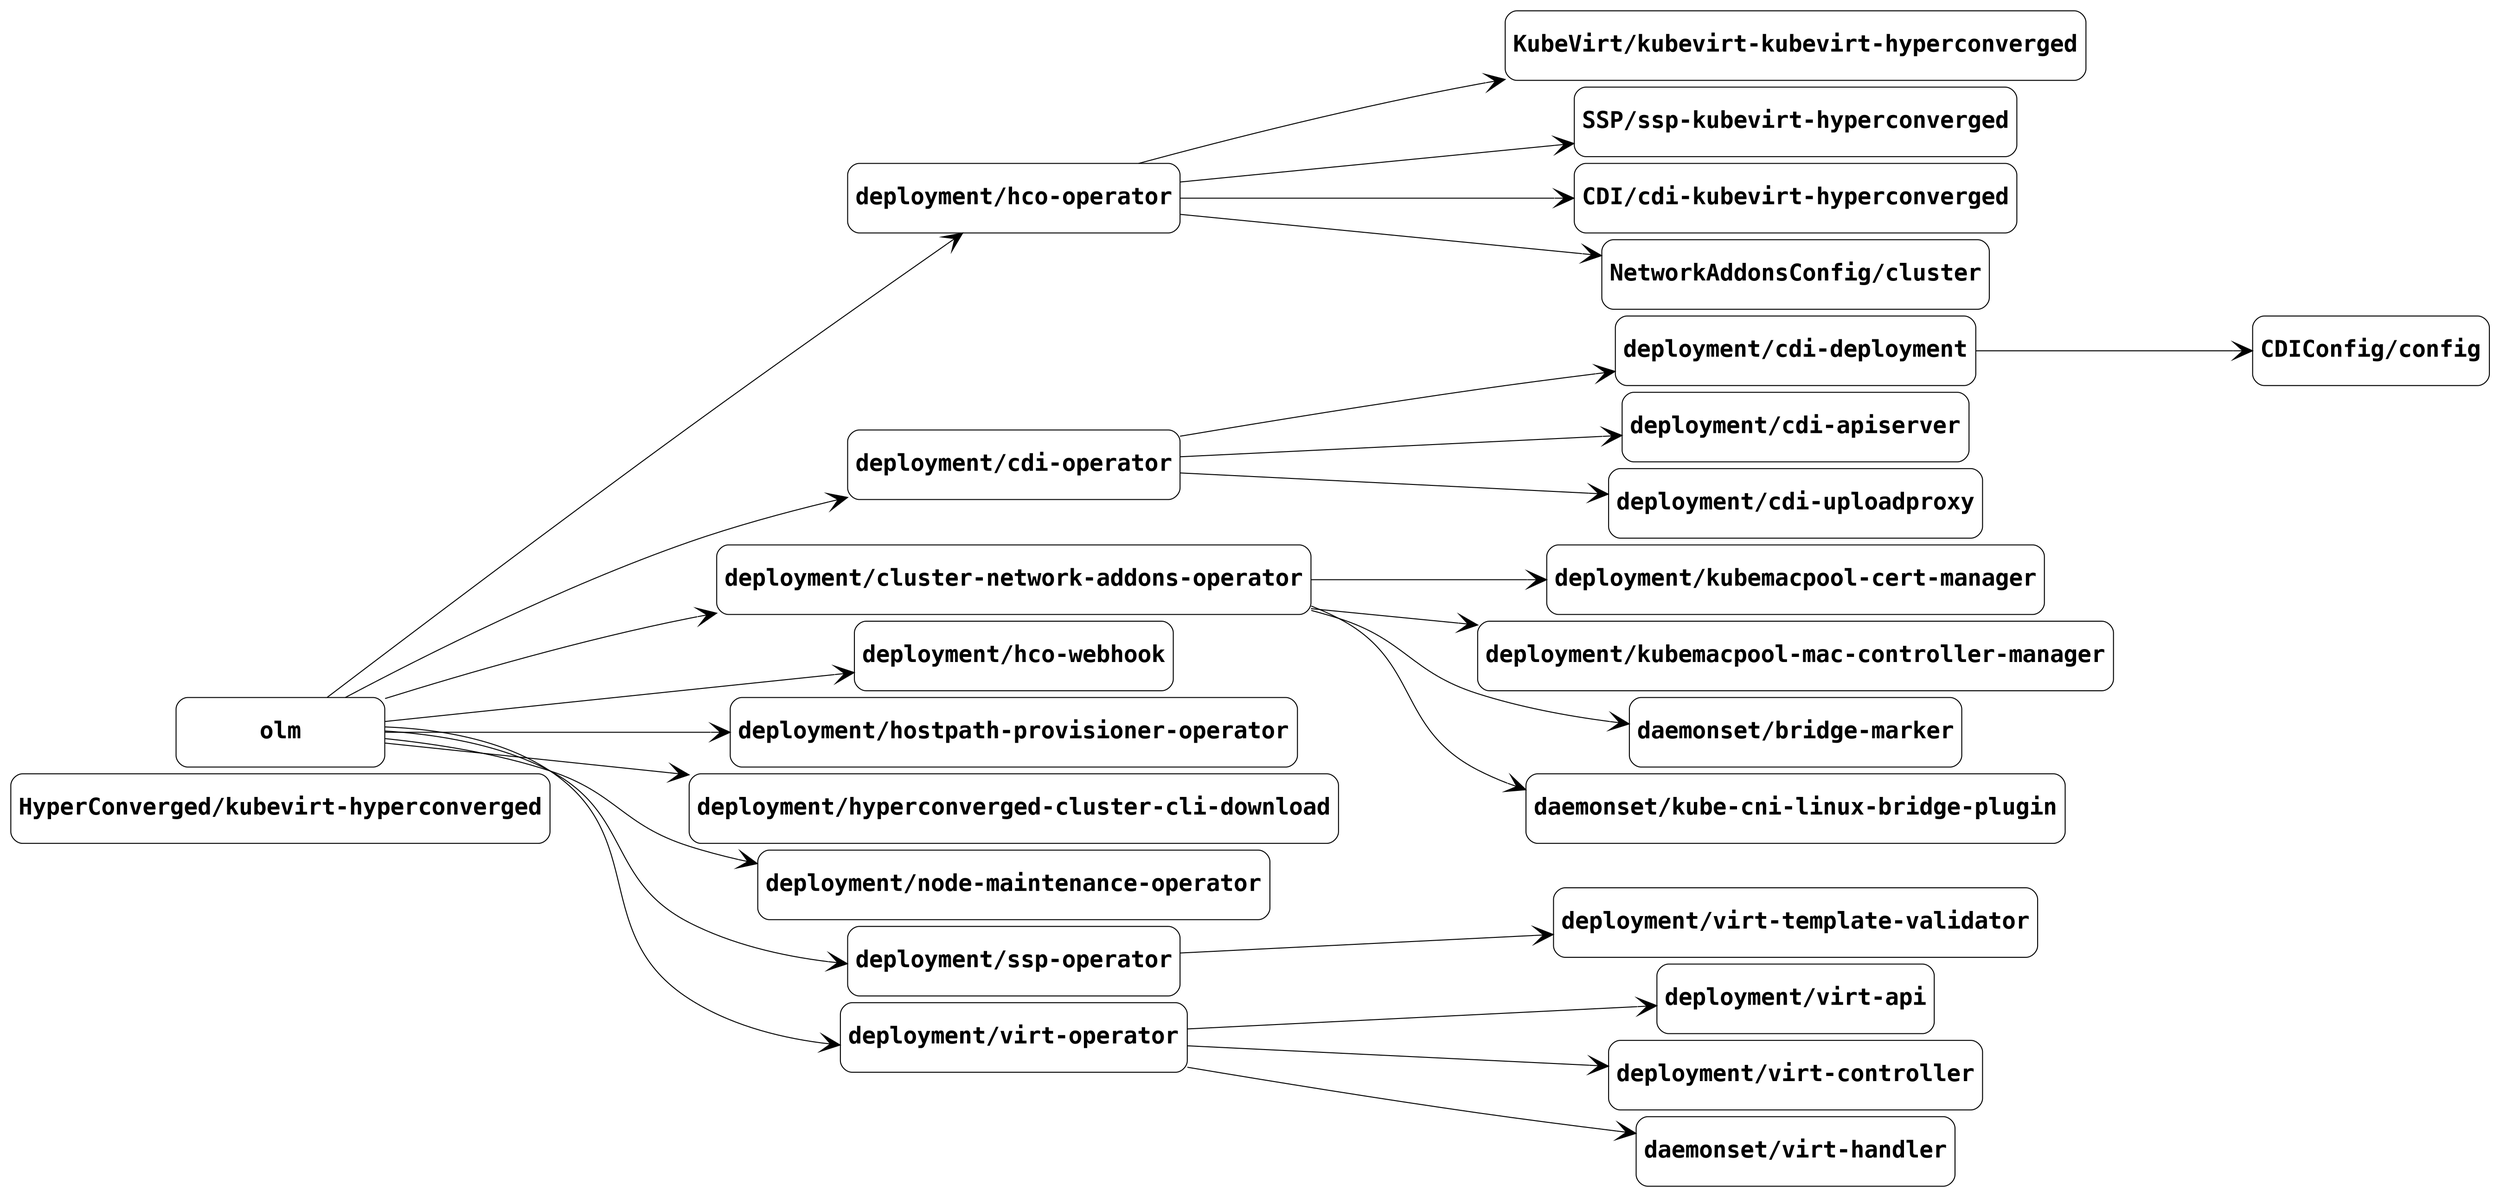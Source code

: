 digraph "managed-by" {
	graph [center=true margin=0.1 nodesep=0.1 rankdir=LR ranksep=2]
	node [fontname="Courier-Bold" fontsize=24 height=1 shape=box style=rounded width=3]
	edge [arrowhead=vee arrowsize=2]
	"HyperConverged/kubevirt-hyperconverged" [label="HyperConverged/kubevirt-hyperconverged"]
	"KubeVirt/kubevirt-kubevirt-hyperconverged" [label="KubeVirt/kubevirt-kubevirt-hyperconverged"]
	"deployment/hco-operator" [label="deployment/hco-operator"]
	"deployment/hco-operator" -> "KubeVirt/kubevirt-kubevirt-hyperconverged"
	"SSP/ssp-kubevirt-hyperconverged" [label="SSP/ssp-kubevirt-hyperconverged"]
	"deployment/hco-operator" [label="deployment/hco-operator"]
	"deployment/hco-operator" -> "SSP/ssp-kubevirt-hyperconverged"
	"CDI/cdi-kubevirt-hyperconverged" [label="CDI/cdi-kubevirt-hyperconverged"]
	"deployment/hco-operator" [label="deployment/hco-operator"]
	"deployment/hco-operator" -> "CDI/cdi-kubevirt-hyperconverged"
	"CDIConfig/config" [label="CDIConfig/config"]
	"deployment/cdi-deployment" [label="deployment/cdi-deployment"]
	"deployment/cdi-deployment" -> "CDIConfig/config"
	"NetworkAddonsConfig/cluster" [label="NetworkAddonsConfig/cluster"]
	"deployment/hco-operator" [label="deployment/hco-operator"]
	"deployment/hco-operator" -> "NetworkAddonsConfig/cluster"
	"deployment/cdi-apiserver" [label="deployment/cdi-apiserver"]
	"deployment/cdi-operator" [label="deployment/cdi-operator"]
	"deployment/cdi-operator" -> "deployment/cdi-apiserver"
	"deployment/cdi-deployment" [label="deployment/cdi-deployment"]
	"deployment/cdi-operator" [label="deployment/cdi-operator"]
	"deployment/cdi-operator" -> "deployment/cdi-deployment"
	"deployment/cdi-operator" [label="deployment/cdi-operator"]
	olm [label=olm]
	olm -> "deployment/cdi-operator"
	"deployment/cdi-uploadproxy" [label="deployment/cdi-uploadproxy"]
	"deployment/cdi-operator" [label="deployment/cdi-operator"]
	"deployment/cdi-operator" -> "deployment/cdi-uploadproxy"
	"deployment/cluster-network-addons-operator" [label="deployment/cluster-network-addons-operator"]
	olm [label=olm]
	olm -> "deployment/cluster-network-addons-operator"
	"deployment/hco-operator" [label="deployment/hco-operator"]
	olm [label=olm]
	olm -> "deployment/hco-operator"
	"deployment/hco-webhook" [label="deployment/hco-webhook"]
	olm [label=olm]
	olm -> "deployment/hco-webhook"
	"deployment/hostpath-provisioner-operator" [label="deployment/hostpath-provisioner-operator"]
	olm [label=olm]
	olm -> "deployment/hostpath-provisioner-operator"
	"deployment/hyperconverged-cluster-cli-download" [label="deployment/hyperconverged-cluster-cli-download"]
	olm [label=olm]
	olm -> "deployment/hyperconverged-cluster-cli-download"
	"deployment/kubemacpool-cert-manager" [label="deployment/kubemacpool-cert-manager"]
	"deployment/cluster-network-addons-operator" [label="deployment/cluster-network-addons-operator"]
	"deployment/cluster-network-addons-operator" -> "deployment/kubemacpool-cert-manager"
	"deployment/kubemacpool-mac-controller-manager" [label="deployment/kubemacpool-mac-controller-manager"]
	"deployment/cluster-network-addons-operator" [label="deployment/cluster-network-addons-operator"]
	"deployment/cluster-network-addons-operator" -> "deployment/kubemacpool-mac-controller-manager"
	"deployment/node-maintenance-operator" [label="deployment/node-maintenance-operator"]
	olm [label=olm]
	olm -> "deployment/node-maintenance-operator"
	"deployment/ssp-operator" [label="deployment/ssp-operator"]
	olm [label=olm]
	olm -> "deployment/ssp-operator"
	"deployment/virt-api" [label="deployment/virt-api"]
	"deployment/virt-operator" [label="deployment/virt-operator"]
	"deployment/virt-operator" -> "deployment/virt-api"
	"deployment/virt-controller" [label="deployment/virt-controller"]
	"deployment/virt-operator" [label="deployment/virt-operator"]
	"deployment/virt-operator" -> "deployment/virt-controller"
	"deployment/virt-operator" [label="deployment/virt-operator"]
	olm [label=olm]
	olm -> "deployment/virt-operator"
	"deployment/virt-template-validator" [label="deployment/virt-template-validator"]
	"deployment/ssp-operator" [label="deployment/ssp-operator"]
	"deployment/ssp-operator" -> "deployment/virt-template-validator"
	"daemonset/bridge-marker" [label="daemonset/bridge-marker"]
	"deployment/cluster-network-addons-operator" [label="deployment/cluster-network-addons-operator"]
	"deployment/cluster-network-addons-operator" -> "daemonset/bridge-marker"
	"daemonset/kube-cni-linux-bridge-plugin" [label="daemonset/kube-cni-linux-bridge-plugin"]
	"deployment/cluster-network-addons-operator" [label="deployment/cluster-network-addons-operator"]
	"deployment/cluster-network-addons-operator" -> "daemonset/kube-cni-linux-bridge-plugin"
	"daemonset/virt-handler" [label="daemonset/virt-handler"]
	"deployment/virt-operator" [label="deployment/virt-operator"]
	"deployment/virt-operator" -> "daemonset/virt-handler"
}
